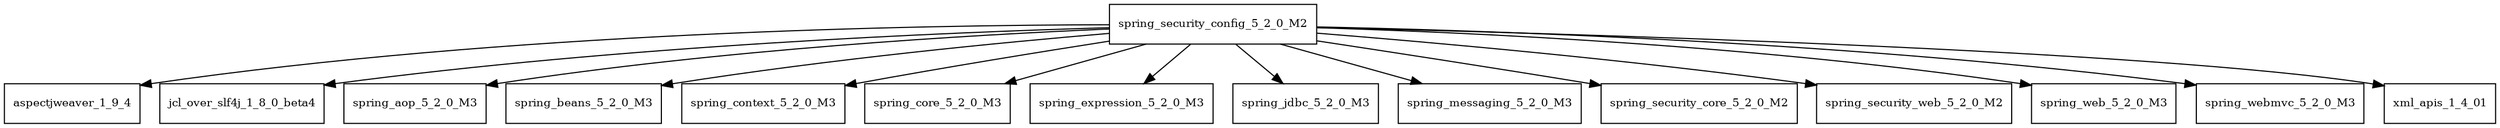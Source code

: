 digraph spring_security_config_5_2_0_M2_dependencies {
  node [shape = box, fontsize=10.0];
  spring_security_config_5_2_0_M2 -> aspectjweaver_1_9_4;
  spring_security_config_5_2_0_M2 -> jcl_over_slf4j_1_8_0_beta4;
  spring_security_config_5_2_0_M2 -> spring_aop_5_2_0_M3;
  spring_security_config_5_2_0_M2 -> spring_beans_5_2_0_M3;
  spring_security_config_5_2_0_M2 -> spring_context_5_2_0_M3;
  spring_security_config_5_2_0_M2 -> spring_core_5_2_0_M3;
  spring_security_config_5_2_0_M2 -> spring_expression_5_2_0_M3;
  spring_security_config_5_2_0_M2 -> spring_jdbc_5_2_0_M3;
  spring_security_config_5_2_0_M2 -> spring_messaging_5_2_0_M3;
  spring_security_config_5_2_0_M2 -> spring_security_core_5_2_0_M2;
  spring_security_config_5_2_0_M2 -> spring_security_web_5_2_0_M2;
  spring_security_config_5_2_0_M2 -> spring_web_5_2_0_M3;
  spring_security_config_5_2_0_M2 -> spring_webmvc_5_2_0_M3;
  spring_security_config_5_2_0_M2 -> xml_apis_1_4_01;
}
